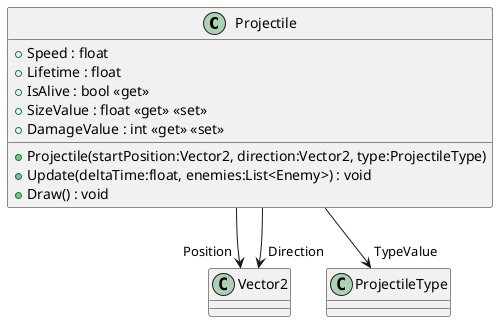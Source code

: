 @startuml
class Projectile {
    + Speed : float
    + Lifetime : float
    + IsAlive : bool <<get>>
    + SizeValue : float <<get>> <<set>>
    + DamageValue : int <<get>> <<set>>
    + Projectile(startPosition:Vector2, direction:Vector2, type:ProjectileType)
    + Update(deltaTime:float, enemies:List<Enemy>) : void
    + Draw() : void
}
Projectile --> "Position" Vector2
Projectile --> "Direction" Vector2
Projectile --> "TypeValue" ProjectileType
@enduml
